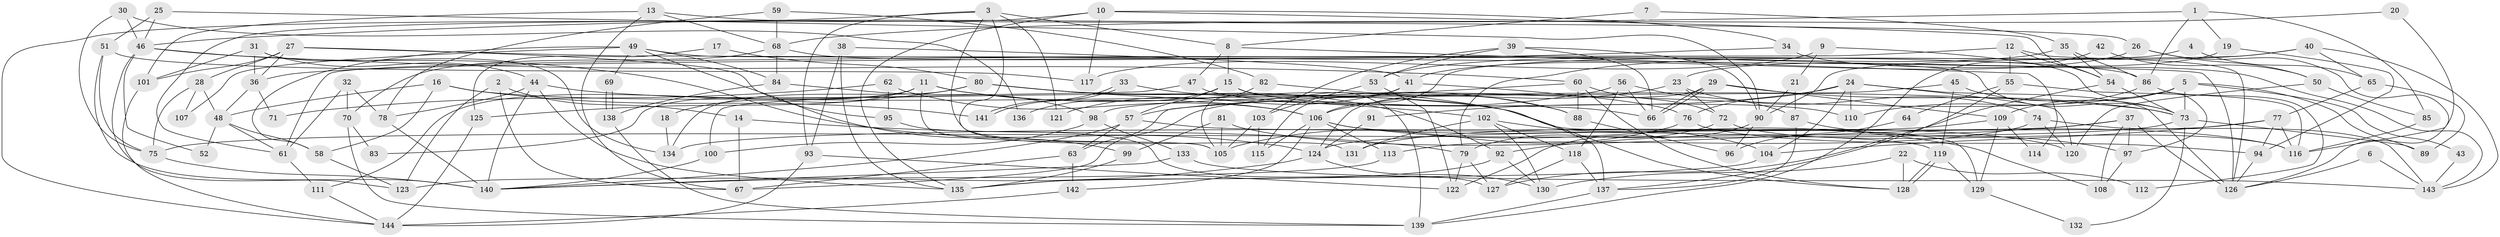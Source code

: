 // Generated by graph-tools (version 1.1) at 2025/50/03/09/25 03:50:05]
// undirected, 144 vertices, 288 edges
graph export_dot {
graph [start="1"]
  node [color=gray90,style=filled];
  1;
  2;
  3;
  4;
  5;
  6;
  7;
  8;
  9;
  10;
  11;
  12;
  13;
  14;
  15;
  16;
  17;
  18;
  19;
  20;
  21;
  22;
  23;
  24;
  25;
  26;
  27;
  28;
  29;
  30;
  31;
  32;
  33;
  34;
  35;
  36;
  37;
  38;
  39;
  40;
  41;
  42;
  43;
  44;
  45;
  46;
  47;
  48;
  49;
  50;
  51;
  52;
  53;
  54;
  55;
  56;
  57;
  58;
  59;
  60;
  61;
  62;
  63;
  64;
  65;
  66;
  67;
  68;
  69;
  70;
  71;
  72;
  73;
  74;
  75;
  76;
  77;
  78;
  79;
  80;
  81;
  82;
  83;
  84;
  85;
  86;
  87;
  88;
  89;
  90;
  91;
  92;
  93;
  94;
  95;
  96;
  97;
  98;
  99;
  100;
  101;
  102;
  103;
  104;
  105;
  106;
  107;
  108;
  109;
  110;
  111;
  112;
  113;
  114;
  115;
  116;
  117;
  118;
  119;
  120;
  121;
  122;
  123;
  124;
  125;
  126;
  127;
  128;
  129;
  130;
  131;
  132;
  133;
  134;
  135;
  136;
  137;
  138;
  139;
  140;
  141;
  142;
  143;
  144;
  1 -- 19;
  1 -- 86;
  1 -- 46;
  1 -- 85;
  2 -- 14;
  2 -- 67;
  2 -- 123;
  3 -- 61;
  3 -- 105;
  3 -- 8;
  3 -- 93;
  3 -- 121;
  3 -- 131;
  4 -- 65;
  4 -- 106;
  5 -- 73;
  5 -- 109;
  5 -- 43;
  5 -- 67;
  5 -- 89;
  6 -- 143;
  6 -- 126;
  7 -- 35;
  7 -- 8;
  8 -- 15;
  8 -- 47;
  8 -- 114;
  9 -- 117;
  9 -- 97;
  9 -- 21;
  10 -- 54;
  10 -- 144;
  10 -- 34;
  10 -- 117;
  10 -- 135;
  11 -- 105;
  11 -- 128;
  11 -- 18;
  11 -- 83;
  11 -- 106;
  11 -- 111;
  12 -- 61;
  12 -- 126;
  12 -- 54;
  12 -- 55;
  13 -- 67;
  13 -- 26;
  13 -- 68;
  13 -- 101;
  14 -- 67;
  14 -- 79;
  15 -- 57;
  15 -- 139;
  15 -- 110;
  15 -- 136;
  16 -- 48;
  16 -- 129;
  16 -- 58;
  16 -- 141;
  17 -- 125;
  17 -- 80;
  18 -- 134;
  19 -- 23;
  19 -- 94;
  20 -- 68;
  20 -- 116;
  21 -- 90;
  21 -- 87;
  22 -- 128;
  22 -- 130;
  22 -- 112;
  23 -- 72;
  23 -- 106;
  23 -- 74;
  24 -- 120;
  24 -- 104;
  24 -- 76;
  24 -- 91;
  24 -- 110;
  24 -- 126;
  25 -- 46;
  25 -- 90;
  25 -- 51;
  26 -- 50;
  26 -- 126;
  26 -- 41;
  27 -- 28;
  27 -- 101;
  27 -- 36;
  27 -- 95;
  27 -- 126;
  28 -- 75;
  28 -- 48;
  28 -- 107;
  29 -- 66;
  29 -- 66;
  29 -- 73;
  29 -- 109;
  29 -- 124;
  30 -- 75;
  30 -- 46;
  30 -- 136;
  31 -- 36;
  31 -- 44;
  31 -- 101;
  31 -- 134;
  32 -- 61;
  32 -- 78;
  32 -- 70;
  33 -- 88;
  33 -- 141;
  33 -- 141;
  34 -- 143;
  34 -- 36;
  35 -- 53;
  35 -- 86;
  35 -- 54;
  36 -- 48;
  36 -- 71;
  37 -- 134;
  37 -- 126;
  37 -- 92;
  37 -- 97;
  37 -- 108;
  38 -- 93;
  38 -- 135;
  38 -- 41;
  39 -- 90;
  39 -- 103;
  39 -- 53;
  39 -- 66;
  40 -- 143;
  40 -- 65;
  40 -- 79;
  40 -- 90;
  41 -- 76;
  41 -- 115;
  41 -- 121;
  42 -- 139;
  42 -- 50;
  43 -- 143;
  44 -- 140;
  44 -- 135;
  44 -- 73;
  44 -- 78;
  45 -- 73;
  45 -- 98;
  45 -- 119;
  46 -- 124;
  46 -- 52;
  46 -- 60;
  46 -- 123;
  47 -- 66;
  47 -- 100;
  48 -- 58;
  48 -- 52;
  48 -- 61;
  49 -- 73;
  49 -- 58;
  49 -- 69;
  49 -- 84;
  49 -- 99;
  49 -- 107;
  50 -- 120;
  50 -- 85;
  51 -- 75;
  51 -- 117;
  51 -- 140;
  53 -- 122;
  53 -- 103;
  54 -- 73;
  54 -- 127;
  55 -- 137;
  55 -- 64;
  55 -- 116;
  56 -- 87;
  56 -- 66;
  56 -- 57;
  56 -- 118;
  57 -- 119;
  57 -- 63;
  57 -- 140;
  58 -- 123;
  59 -- 78;
  59 -- 68;
  59 -- 82;
  60 -- 72;
  60 -- 63;
  60 -- 88;
  60 -- 128;
  61 -- 111;
  62 -- 106;
  62 -- 95;
  62 -- 71;
  63 -- 67;
  63 -- 142;
  64 -- 96;
  65 -- 77;
  65 -- 89;
  68 -- 70;
  68 -- 84;
  68 -- 86;
  69 -- 138;
  69 -- 138;
  70 -- 139;
  70 -- 83;
  72 -- 116;
  72 -- 79;
  73 -- 75;
  73 -- 89;
  73 -- 132;
  74 -- 113;
  74 -- 120;
  74 -- 143;
  75 -- 140;
  76 -- 94;
  76 -- 105;
  77 -- 94;
  77 -- 124;
  77 -- 104;
  77 -- 116;
  78 -- 140;
  79 -- 127;
  79 -- 122;
  80 -- 102;
  80 -- 92;
  80 -- 125;
  80 -- 134;
  80 -- 137;
  81 -- 116;
  81 -- 99;
  81 -- 105;
  82 -- 105;
  82 -- 88;
  84 -- 98;
  84 -- 138;
  85 -- 116;
  86 -- 110;
  86 -- 112;
  87 -- 97;
  87 -- 137;
  88 -- 96;
  90 -- 122;
  90 -- 96;
  91 -- 124;
  92 -- 130;
  92 -- 135;
  93 -- 144;
  93 -- 122;
  94 -- 126;
  95 -- 127;
  97 -- 108;
  98 -- 100;
  98 -- 133;
  99 -- 135;
  100 -- 140;
  101 -- 144;
  102 -- 118;
  102 -- 104;
  102 -- 130;
  102 -- 131;
  103 -- 105;
  103 -- 115;
  104 -- 135;
  106 -- 115;
  106 -- 108;
  106 -- 113;
  106 -- 120;
  106 -- 142;
  109 -- 131;
  109 -- 114;
  109 -- 129;
  111 -- 144;
  113 -- 123;
  118 -- 137;
  118 -- 127;
  119 -- 128;
  119 -- 128;
  119 -- 129;
  124 -- 140;
  124 -- 130;
  125 -- 144;
  129 -- 132;
  133 -- 140;
  133 -- 143;
  137 -- 139;
  138 -- 139;
  142 -- 144;
}
